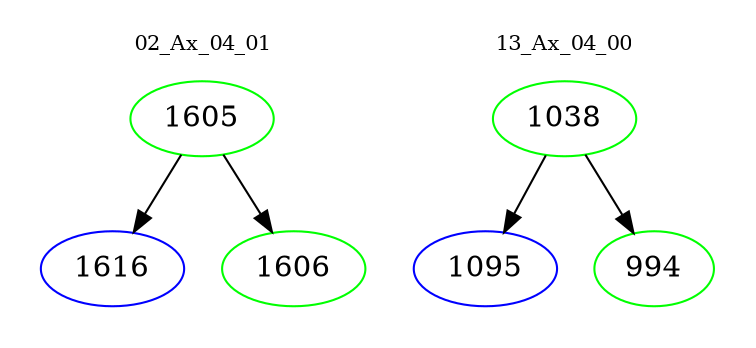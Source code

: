 digraph{
subgraph cluster_0 {
color = white
label = "02_Ax_04_01";
fontsize=10;
T0_1605 [label="1605", color="green"]
T0_1605 -> T0_1616 [color="black"]
T0_1616 [label="1616", color="blue"]
T0_1605 -> T0_1606 [color="black"]
T0_1606 [label="1606", color="green"]
}
subgraph cluster_1 {
color = white
label = "13_Ax_04_00";
fontsize=10;
T1_1038 [label="1038", color="green"]
T1_1038 -> T1_1095 [color="black"]
T1_1095 [label="1095", color="blue"]
T1_1038 -> T1_994 [color="black"]
T1_994 [label="994", color="green"]
}
}
